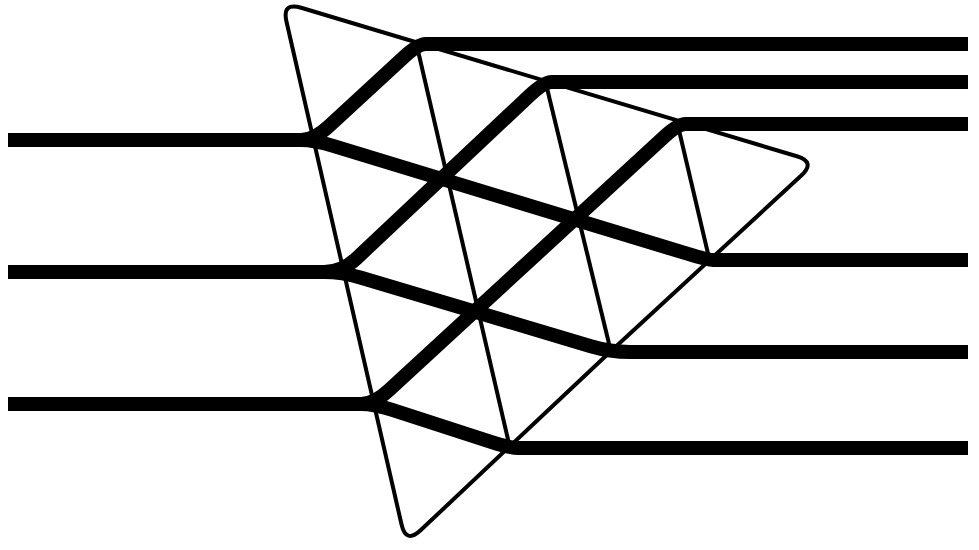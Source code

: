 <mxfile version="23.1.5" type="device">
  <diagram name="Page-1" id="LvSKNlYQBY2EjUd46pAL">
    <mxGraphModel dx="1500" dy="911" grid="1" gridSize="10" guides="1" tooltips="1" connect="1" arrows="1" fold="1" page="1" pageScale="1" pageWidth="583" pageHeight="413" math="0" shadow="0">
      <root>
        <mxCell id="0" />
        <mxCell id="1" parent="0" />
        <mxCell id="z4x0_e60OCUCnRRIUQnb-69" value="" style="endArrow=none;html=1;rounded=1;strokeColor=#000000;strokeWidth=7;startArrow=none;startFill=0;startSize=0;curved=0;" edge="1" parent="1">
          <mxGeometry width="50" height="50" relative="1" as="geometry">
            <mxPoint x="560" y="306" as="sourcePoint" />
            <mxPoint x="80" y="284" as="targetPoint" />
            <Array as="points">
              <mxPoint x="348" y="306" />
              <mxPoint x="331" y="306" />
              <mxPoint x="263" y="284" />
              <mxPoint x="250" y="284" />
            </Array>
          </mxGeometry>
        </mxCell>
        <mxCell id="z4x0_e60OCUCnRRIUQnb-68" value="" style="endArrow=none;html=1;rounded=1;strokeColor=#000000;strokeWidth=7;startArrow=none;startFill=0;startSize=0;curved=0;" edge="1" parent="1">
          <mxGeometry width="50" height="50" relative="1" as="geometry">
            <mxPoint x="560" y="258" as="sourcePoint" />
            <mxPoint x="80" y="218" as="targetPoint" />
            <Array as="points">
              <mxPoint x="381" y="258" />
              <mxPoint x="247" y="218" />
              <mxPoint x="229" y="218" />
            </Array>
          </mxGeometry>
        </mxCell>
        <mxCell id="z4x0_e60OCUCnRRIUQnb-67" value="" style="endArrow=none;html=1;rounded=1;strokeColor=#000000;strokeWidth=7;startArrow=none;startFill=0;startSize=0;curved=0;" edge="1" parent="1">
          <mxGeometry width="50" height="50" relative="1" as="geometry">
            <mxPoint x="560" y="212" as="sourcePoint" />
            <mxPoint x="80" y="152" as="targetPoint" />
            <Array as="points">
              <mxPoint x="440" y="212" />
              <mxPoint x="430" y="212" />
              <mxPoint x="233" y="152" />
              <mxPoint x="220" y="152" />
            </Array>
          </mxGeometry>
        </mxCell>
        <mxCell id="z4x0_e60OCUCnRRIUQnb-66" value="" style="endArrow=none;html=1;rounded=1;strokeColor=#000000;strokeWidth=7;startArrow=none;startFill=0;startSize=0;curved=0;" edge="1" parent="1">
          <mxGeometry width="50" height="50" relative="1" as="geometry">
            <mxPoint x="560" y="144" as="sourcePoint" />
            <mxPoint x="80" y="284" as="targetPoint" />
            <Array as="points">
              <mxPoint x="430" y="144" />
              <mxPoint x="415" y="144" />
              <mxPoint x="263" y="284" />
              <mxPoint x="250" y="284" />
            </Array>
          </mxGeometry>
        </mxCell>
        <mxCell id="z4x0_e60OCUCnRRIUQnb-64" value="" style="endArrow=none;html=1;rounded=1;strokeColor=#000000;strokeWidth=7;startArrow=none;startFill=0;startSize=0;curved=0;" edge="1" parent="1">
          <mxGeometry width="50" height="50" relative="1" as="geometry">
            <mxPoint x="560" y="123" as="sourcePoint" />
            <mxPoint x="80" y="218" as="targetPoint" />
            <Array as="points">
              <mxPoint x="363" y="123" />
              <mxPoint x="348" y="123" />
              <mxPoint x="247" y="218" />
              <mxPoint x="229" y="218" />
            </Array>
          </mxGeometry>
        </mxCell>
        <mxCell id="z4x0_e60OCUCnRRIUQnb-28" value="" style="endArrow=none;html=1;rounded=1;strokeColor=#000000;strokeWidth=7;startArrow=none;startFill=0;startSize=0;curved=0;" edge="1" parent="1">
          <mxGeometry width="50" height="50" relative="1" as="geometry">
            <mxPoint x="560" y="104" as="sourcePoint" />
            <mxPoint x="80" y="152" as="targetPoint" />
            <Array as="points">
              <mxPoint x="300" y="104" />
              <mxPoint x="285" y="104" />
              <mxPoint x="233" y="152" />
              <mxPoint x="220" y="152" />
            </Array>
          </mxGeometry>
        </mxCell>
        <mxCell id="z4x0_e60OCUCnRRIUQnb-2" value="" style="endArrow=none;html=1;rounded=1;strokeColor=#000000;strokeWidth=2;curved=0;" edge="1" parent="1">
          <mxGeometry width="50" height="50" relative="1" as="geometry">
            <mxPoint x="381" y="258" as="sourcePoint" />
            <mxPoint x="381" y="258" as="targetPoint" />
            <Array as="points">
              <mxPoint x="279" y="354" />
              <mxPoint x="217" y="83" />
              <mxPoint x="484" y="163" />
            </Array>
          </mxGeometry>
        </mxCell>
        <mxCell id="z4x0_e60OCUCnRRIUQnb-16" value="" style="endArrow=none;html=1;rounded=0;strokeColor=#000000;strokeWidth=2;" edge="1" parent="1">
          <mxGeometry width="50" height="50" relative="1" as="geometry">
            <mxPoint x="284" y="103" as="sourcePoint" />
            <mxPoint x="331" y="306" as="targetPoint" />
          </mxGeometry>
        </mxCell>
        <mxCell id="z4x0_e60OCUCnRRIUQnb-17" value="" style="endArrow=none;html=1;rounded=0;strokeColor=#000000;strokeWidth=2;" edge="1" parent="1">
          <mxGeometry width="50" height="50" relative="1" as="geometry">
            <mxPoint x="349" y="124" as="sourcePoint" />
            <mxPoint x="382" y="260" as="targetPoint" />
          </mxGeometry>
        </mxCell>
        <mxCell id="z4x0_e60OCUCnRRIUQnb-18" value="" style="endArrow=none;html=1;rounded=0;strokeColor=#000000;strokeWidth=2;" edge="1" parent="1">
          <mxGeometry width="50" height="50" relative="1" as="geometry">
            <mxPoint x="415" y="145" as="sourcePoint" />
            <mxPoint x="431" y="213" as="targetPoint" />
          </mxGeometry>
        </mxCell>
        <mxCell id="z4x0_e60OCUCnRRIUQnb-26" value="" style="endArrow=none;html=1;rounded=0;strokeColor=#000000;strokeWidth=2;startArrow=none;startFill=0;startSize=0;" edge="1" parent="1">
          <mxGeometry width="50" height="50" relative="1" as="geometry">
            <mxPoint x="560" y="143" as="sourcePoint" />
            <mxPoint x="415" y="143" as="targetPoint" />
          </mxGeometry>
        </mxCell>
      </root>
    </mxGraphModel>
  </diagram>
</mxfile>

